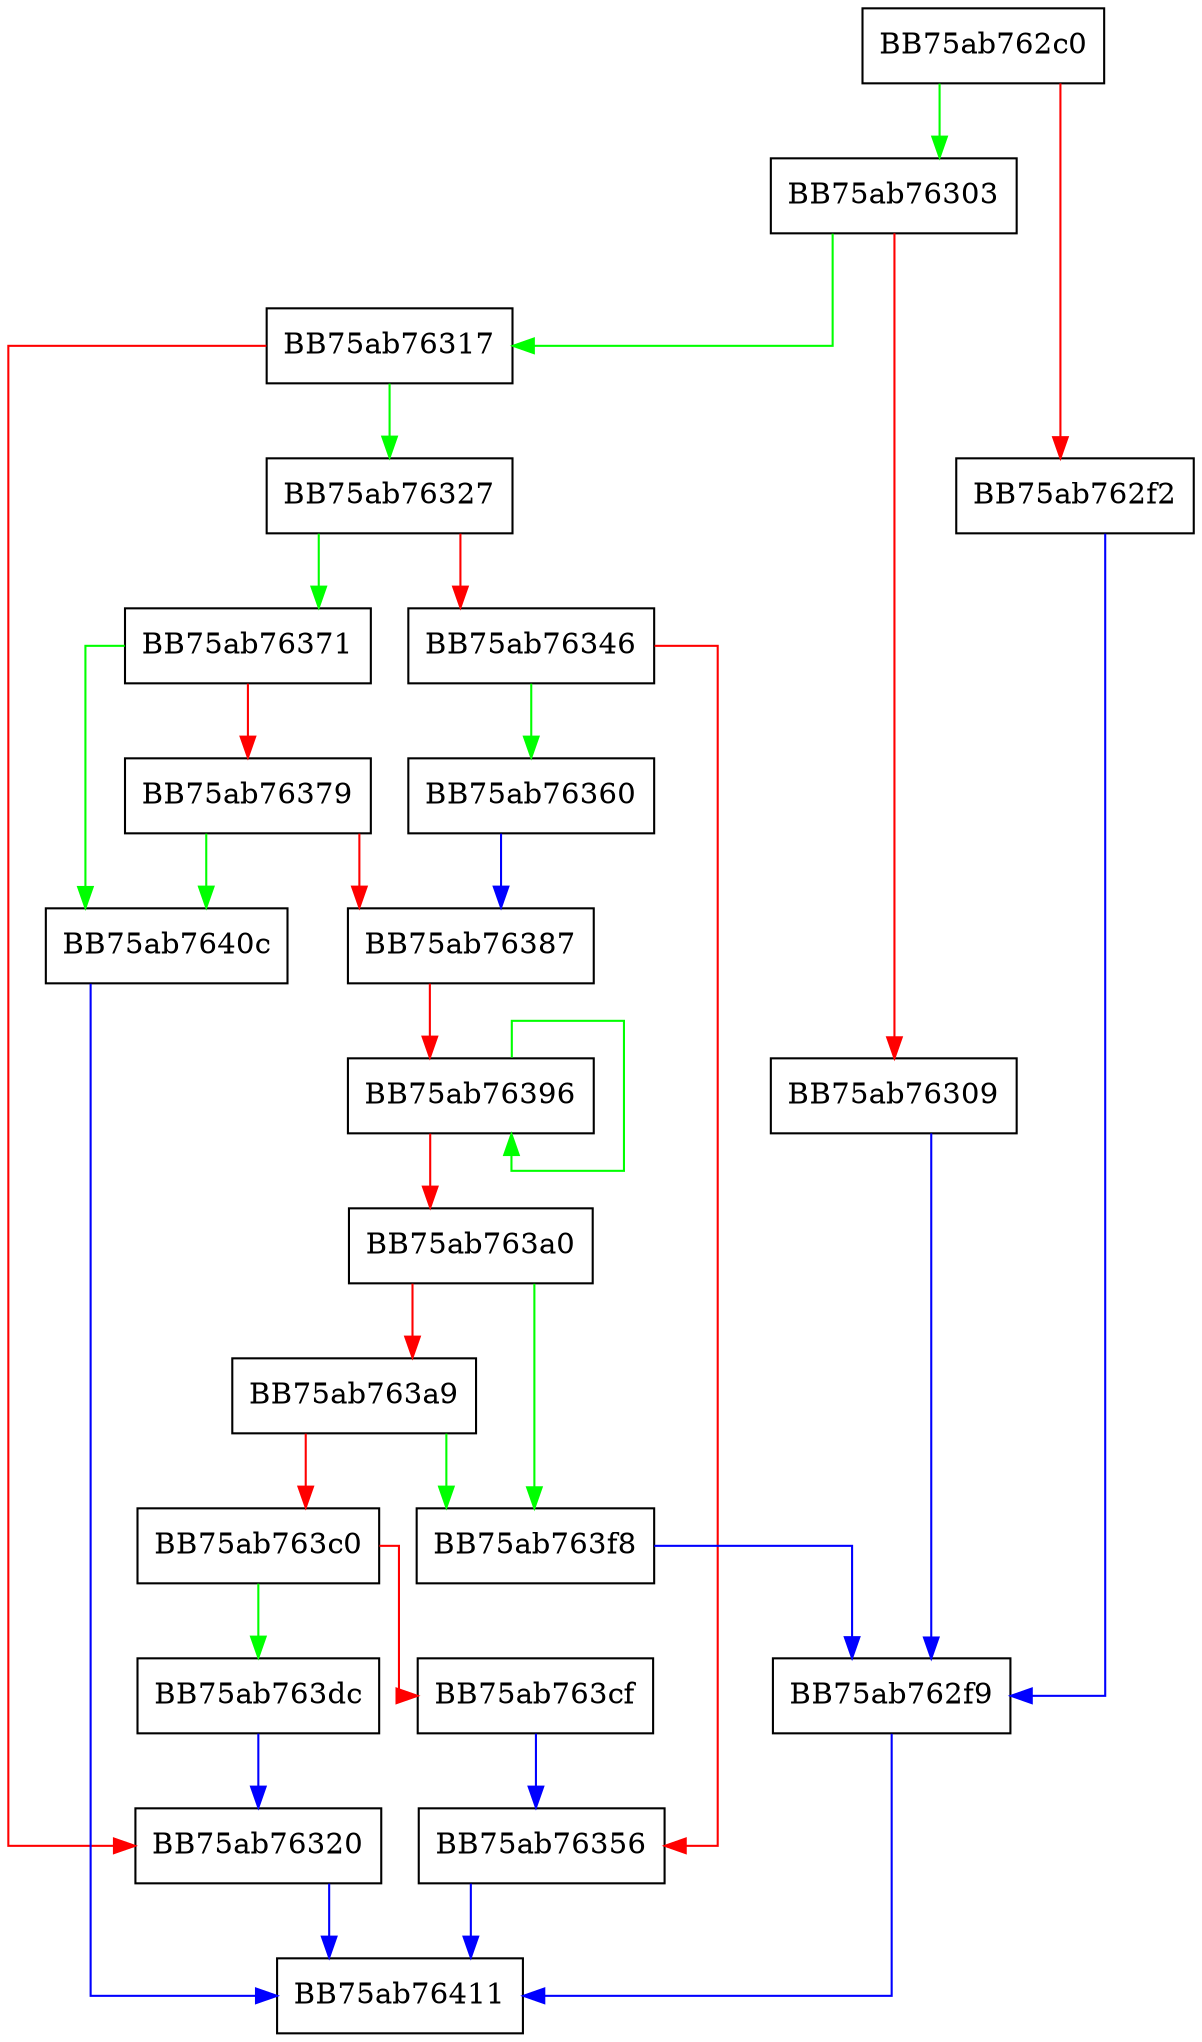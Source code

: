 digraph pfnResolveFilePath {
  node [shape="box"];
  graph [splines=ortho];
  BB75ab762c0 -> BB75ab76303 [color="green"];
  BB75ab762c0 -> BB75ab762f2 [color="red"];
  BB75ab762f2 -> BB75ab762f9 [color="blue"];
  BB75ab762f9 -> BB75ab76411 [color="blue"];
  BB75ab76303 -> BB75ab76317 [color="green"];
  BB75ab76303 -> BB75ab76309 [color="red"];
  BB75ab76309 -> BB75ab762f9 [color="blue"];
  BB75ab76317 -> BB75ab76327 [color="green"];
  BB75ab76317 -> BB75ab76320 [color="red"];
  BB75ab76320 -> BB75ab76411 [color="blue"];
  BB75ab76327 -> BB75ab76371 [color="green"];
  BB75ab76327 -> BB75ab76346 [color="red"];
  BB75ab76346 -> BB75ab76360 [color="green"];
  BB75ab76346 -> BB75ab76356 [color="red"];
  BB75ab76356 -> BB75ab76411 [color="blue"];
  BB75ab76360 -> BB75ab76387 [color="blue"];
  BB75ab76371 -> BB75ab7640c [color="green"];
  BB75ab76371 -> BB75ab76379 [color="red"];
  BB75ab76379 -> BB75ab7640c [color="green"];
  BB75ab76379 -> BB75ab76387 [color="red"];
  BB75ab76387 -> BB75ab76396 [color="red"];
  BB75ab76396 -> BB75ab76396 [color="green"];
  BB75ab76396 -> BB75ab763a0 [color="red"];
  BB75ab763a0 -> BB75ab763f8 [color="green"];
  BB75ab763a0 -> BB75ab763a9 [color="red"];
  BB75ab763a9 -> BB75ab763f8 [color="green"];
  BB75ab763a9 -> BB75ab763c0 [color="red"];
  BB75ab763c0 -> BB75ab763dc [color="green"];
  BB75ab763c0 -> BB75ab763cf [color="red"];
  BB75ab763cf -> BB75ab76356 [color="blue"];
  BB75ab763dc -> BB75ab76320 [color="blue"];
  BB75ab763f8 -> BB75ab762f9 [color="blue"];
  BB75ab7640c -> BB75ab76411 [color="blue"];
}